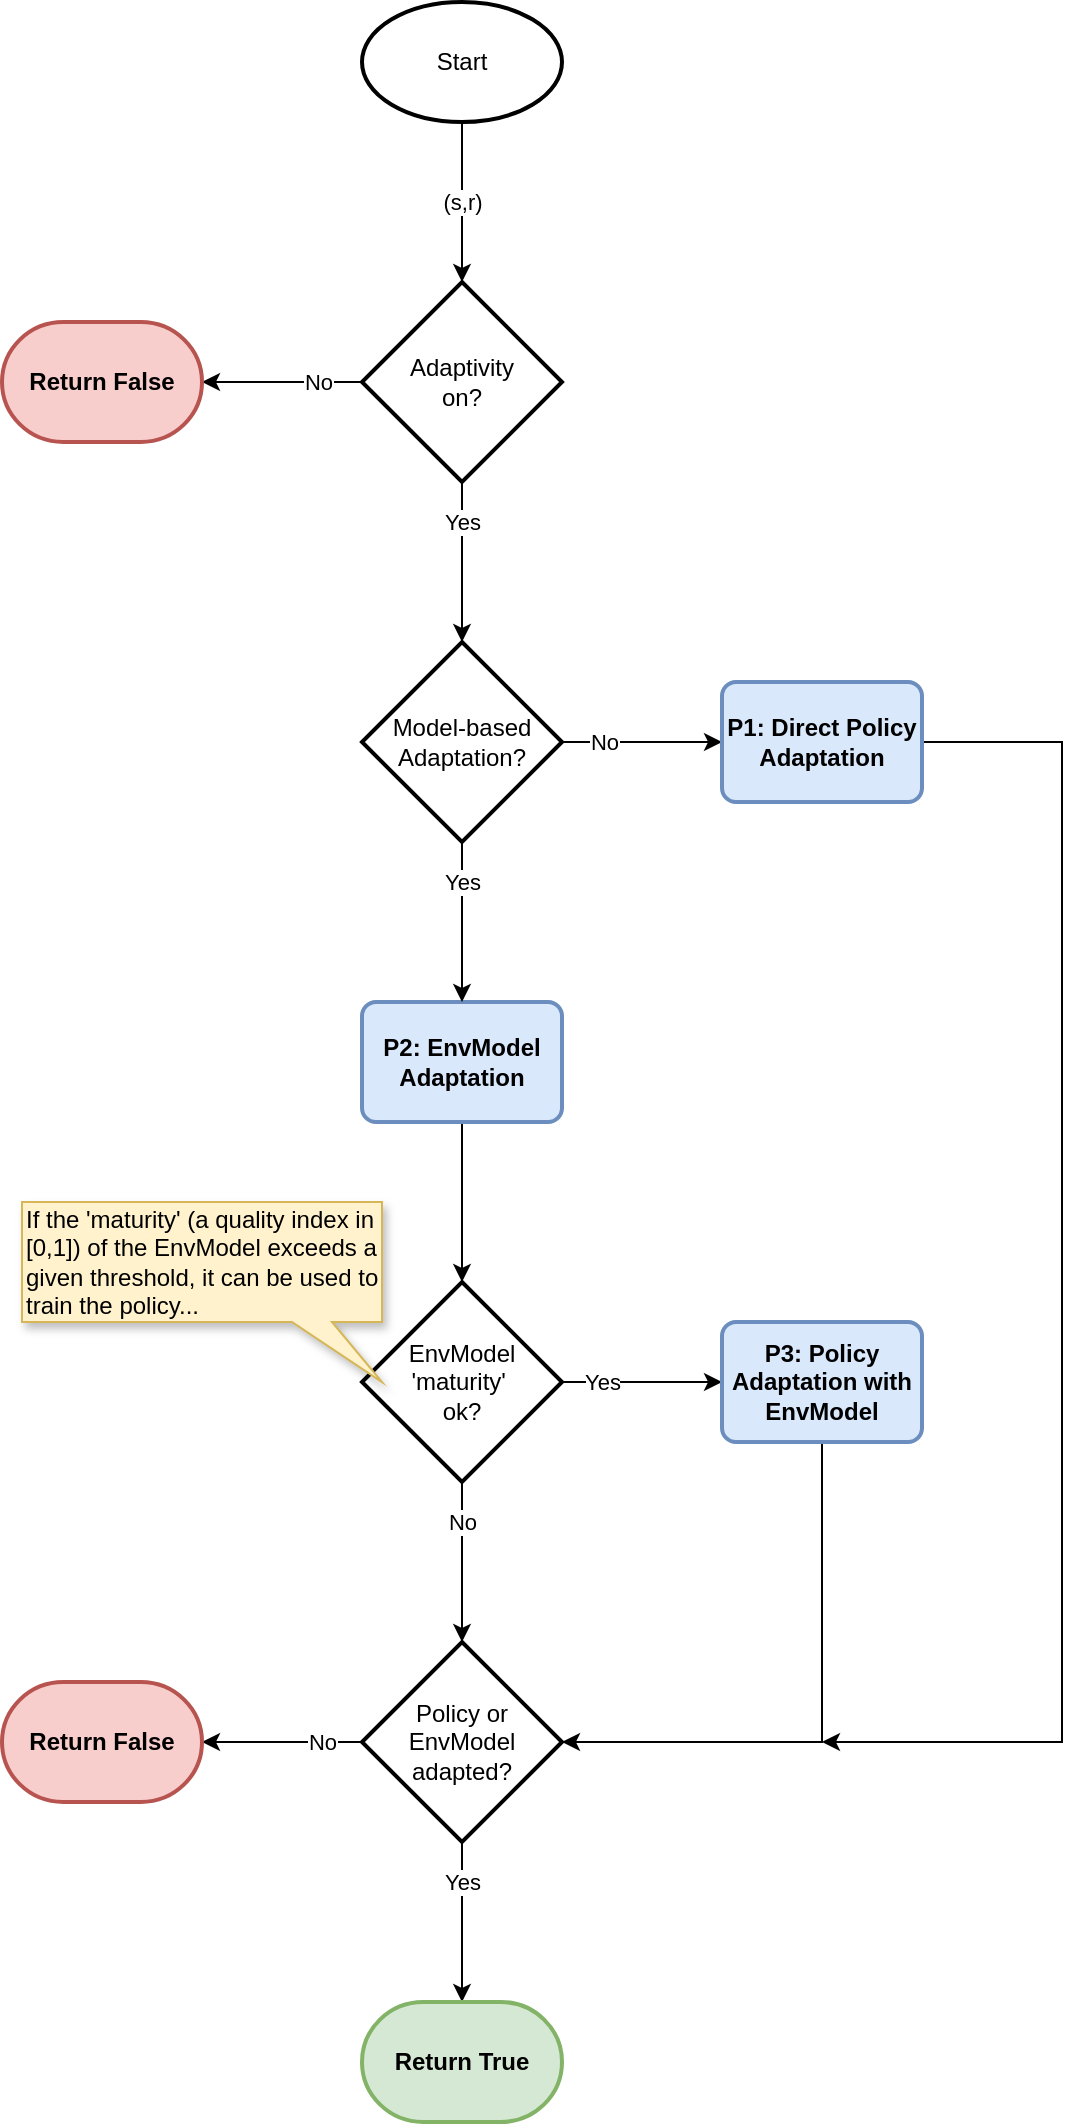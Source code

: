 <mxfile version="14.9.6" type="device"><diagram id="C5RBs43oDa-KdzZeNtuy" name="Page-1"><mxGraphModel dx="1179" dy="1209" grid="1" gridSize="10" guides="1" tooltips="1" connect="1" arrows="1" fold="1" page="1" pageScale="1" pageWidth="1169" pageHeight="1654" math="0" shadow="0"><root><mxCell id="WIyWlLk6GJQsqaUBKTNV-0"/><mxCell id="WIyWlLk6GJQsqaUBKTNV-1" parent="WIyWlLk6GJQsqaUBKTNV-0"/><mxCell id="0M0FftbfuR0LJJCFjt2--46" value="(s,r)" style="edgeStyle=orthogonalEdgeStyle;rounded=0;orthogonalLoop=1;jettySize=auto;html=1;" parent="WIyWlLk6GJQsqaUBKTNV-1" source="0M0FftbfuR0LJJCFjt2--0" target="0M0FftbfuR0LJJCFjt2--1" edge="1"><mxGeometry relative="1" as="geometry"/></mxCell><mxCell id="0M0FftbfuR0LJJCFjt2--0" value="Start" style="strokeWidth=2;html=1;shape=mxgraph.flowchart.start_1;whiteSpace=wrap;" parent="WIyWlLk6GJQsqaUBKTNV-1" vertex="1"><mxGeometry x="330" y="40" width="100" height="60" as="geometry"/></mxCell><mxCell id="0M0FftbfuR0LJJCFjt2--4" value="No" style="edgeStyle=orthogonalEdgeStyle;rounded=0;orthogonalLoop=1;jettySize=auto;html=1;exitX=0;exitY=0.5;exitDx=0;exitDy=0;exitPerimeter=0;" parent="WIyWlLk6GJQsqaUBKTNV-1" source="0M0FftbfuR0LJJCFjt2--1" target="0M0FftbfuR0LJJCFjt2--3" edge="1"><mxGeometry x="-0.455" relative="1" as="geometry"><mxPoint as="offset"/></mxGeometry></mxCell><mxCell id="HRx4TnJe2ev7AMMUYJi7-1" value="Yes" style="edgeStyle=orthogonalEdgeStyle;rounded=0;orthogonalLoop=1;jettySize=auto;html=1;" parent="WIyWlLk6GJQsqaUBKTNV-1" source="0M0FftbfuR0LJJCFjt2--1" target="HRx4TnJe2ev7AMMUYJi7-0" edge="1"><mxGeometry x="-0.5" relative="1" as="geometry"><Array as="points"><mxPoint x="380" y="280"/><mxPoint x="380" y="280"/></Array><mxPoint as="offset"/></mxGeometry></mxCell><mxCell id="0M0FftbfuR0LJJCFjt2--1" value="Adaptivity&lt;br&gt;on?" style="strokeWidth=2;html=1;shape=mxgraph.flowchart.decision;whiteSpace=wrap;" parent="WIyWlLk6GJQsqaUBKTNV-1" vertex="1"><mxGeometry x="330" y="180" width="100" height="100" as="geometry"/></mxCell><mxCell id="0M0FftbfuR0LJJCFjt2--3" value="Return False" style="strokeWidth=2;html=1;shape=mxgraph.flowchart.terminator;whiteSpace=wrap;fillColor=#f8cecc;strokeColor=#b85450;fontStyle=1" parent="WIyWlLk6GJQsqaUBKTNV-1" vertex="1"><mxGeometry x="150" y="200" width="100" height="60" as="geometry"/></mxCell><mxCell id="7FyrnR_xh-PY1TK31I9B-1" value="Yes" style="edgeStyle=orthogonalEdgeStyle;rounded=0;orthogonalLoop=1;jettySize=auto;html=1;" edge="1" parent="WIyWlLk6GJQsqaUBKTNV-1" source="0M0FftbfuR0LJJCFjt2--12" target="0M0FftbfuR0LJJCFjt2--16"><mxGeometry x="-0.5" relative="1" as="geometry"><mxPoint as="offset"/></mxGeometry></mxCell><mxCell id="7FyrnR_xh-PY1TK31I9B-2" value="No" style="edgeStyle=orthogonalEdgeStyle;rounded=0;orthogonalLoop=1;jettySize=auto;html=1;" edge="1" parent="WIyWlLk6GJQsqaUBKTNV-1" source="0M0FftbfuR0LJJCFjt2--12" target="0M0FftbfuR0LJJCFjt2--22"><mxGeometry x="-0.5" relative="1" as="geometry"><mxPoint as="offset"/></mxGeometry></mxCell><mxCell id="0M0FftbfuR0LJJCFjt2--12" value="EnvModel&lt;br&gt;'maturity'&amp;nbsp;&lt;br&gt;ok?" style="strokeWidth=2;html=1;shape=mxgraph.flowchart.decision;whiteSpace=wrap;" parent="WIyWlLk6GJQsqaUBKTNV-1" vertex="1"><mxGeometry x="330" y="680" width="100" height="100" as="geometry"/></mxCell><mxCell id="Lo1CoxUplYBLjsABwJAV-0" value="" style="edgeStyle=orthogonalEdgeStyle;rounded=0;orthogonalLoop=1;jettySize=auto;html=1;" parent="WIyWlLk6GJQsqaUBKTNV-1" source="0M0FftbfuR0LJJCFjt2--14" target="0M0FftbfuR0LJJCFjt2--12" edge="1"><mxGeometry relative="1" as="geometry"/></mxCell><mxCell id="0M0FftbfuR0LJJCFjt2--14" value="P2: EnvModel&lt;br&gt;Adaptation" style="rounded=1;whiteSpace=wrap;html=1;absoluteArcSize=1;arcSize=14;strokeWidth=2;fillColor=#dae8fc;strokeColor=#6c8ebf;fontStyle=1" parent="WIyWlLk6GJQsqaUBKTNV-1" vertex="1"><mxGeometry x="330" y="540" width="100" height="60" as="geometry"/></mxCell><mxCell id="7FyrnR_xh-PY1TK31I9B-3" style="edgeStyle=orthogonalEdgeStyle;rounded=0;orthogonalLoop=1;jettySize=auto;html=1;entryX=1;entryY=0.5;entryDx=0;entryDy=0;entryPerimeter=0;" edge="1" parent="WIyWlLk6GJQsqaUBKTNV-1" source="0M0FftbfuR0LJJCFjt2--16" target="0M0FftbfuR0LJJCFjt2--22"><mxGeometry relative="1" as="geometry"><Array as="points"><mxPoint x="560" y="910"/></Array></mxGeometry></mxCell><mxCell id="0M0FftbfuR0LJJCFjt2--16" value="P3: Policy Adaptation with EnvModel" style="rounded=1;whiteSpace=wrap;html=1;absoluteArcSize=1;arcSize=14;strokeWidth=2;fontStyle=1;fillColor=#dae8fc;strokeColor=#6c8ebf;" parent="WIyWlLk6GJQsqaUBKTNV-1" vertex="1"><mxGeometry x="510" y="700" width="100" height="60" as="geometry"/></mxCell><mxCell id="7FyrnR_xh-PY1TK31I9B-4" value="Yes" style="edgeStyle=orthogonalEdgeStyle;rounded=0;orthogonalLoop=1;jettySize=auto;html=1;" edge="1" parent="WIyWlLk6GJQsqaUBKTNV-1" source="0M0FftbfuR0LJJCFjt2--22" target="0M0FftbfuR0LJJCFjt2--41"><mxGeometry x="-0.5" relative="1" as="geometry"><mxPoint as="offset"/></mxGeometry></mxCell><mxCell id="7FyrnR_xh-PY1TK31I9B-5" value="No" style="edgeStyle=orthogonalEdgeStyle;rounded=0;orthogonalLoop=1;jettySize=auto;html=1;" edge="1" parent="WIyWlLk6GJQsqaUBKTNV-1" source="0M0FftbfuR0LJJCFjt2--22" target="BZtYLOJs1JRZnZQAPjEJ-0"><mxGeometry x="-0.5" relative="1" as="geometry"><mxPoint as="offset"/></mxGeometry></mxCell><mxCell id="0M0FftbfuR0LJJCFjt2--22" value="Policy or EnvModel&lt;br&gt;adapted?" style="strokeWidth=2;html=1;shape=mxgraph.flowchart.decision;whiteSpace=wrap;" parent="WIyWlLk6GJQsqaUBKTNV-1" vertex="1"><mxGeometry x="330" y="860" width="100" height="100" as="geometry"/></mxCell><mxCell id="0M0FftbfuR0LJJCFjt2--41" value="Return True" style="strokeWidth=2;html=1;shape=mxgraph.flowchart.terminator;whiteSpace=wrap;strokeColor=#82b366;fillColor=#d5e8d4;fontStyle=1" parent="WIyWlLk6GJQsqaUBKTNV-1" vertex="1"><mxGeometry x="330" y="1040" width="100" height="60" as="geometry"/></mxCell><mxCell id="HRx4TnJe2ev7AMMUYJi7-2" value="Yes" style="edgeStyle=orthogonalEdgeStyle;rounded=0;orthogonalLoop=1;jettySize=auto;html=1;exitX=0.5;exitY=1;exitDx=0;exitDy=0;exitPerimeter=0;entryX=0.5;entryY=0;entryDx=0;entryDy=0;" parent="WIyWlLk6GJQsqaUBKTNV-1" source="HRx4TnJe2ev7AMMUYJi7-0" target="0M0FftbfuR0LJJCFjt2--14" edge="1"><mxGeometry x="-0.5" relative="1" as="geometry"><mxPoint as="offset"/><mxPoint x="380" y="540" as="targetPoint"/></mxGeometry></mxCell><mxCell id="BZtYLOJs1JRZnZQAPjEJ-10" value="No" style="edgeStyle=orthogonalEdgeStyle;rounded=0;orthogonalLoop=1;jettySize=auto;html=1;" parent="WIyWlLk6GJQsqaUBKTNV-1" source="HRx4TnJe2ev7AMMUYJi7-0" target="BZtYLOJs1JRZnZQAPjEJ-1" edge="1"><mxGeometry x="-0.482" relative="1" as="geometry"><mxPoint as="offset"/></mxGeometry></mxCell><mxCell id="HRx4TnJe2ev7AMMUYJi7-0" value="Model-based&lt;br&gt;Adaptation?" style="strokeWidth=2;html=1;shape=mxgraph.flowchart.decision;whiteSpace=wrap;" parent="WIyWlLk6GJQsqaUBKTNV-1" vertex="1"><mxGeometry x="330" y="360" width="100" height="100" as="geometry"/></mxCell><mxCell id="BZtYLOJs1JRZnZQAPjEJ-0" value="Return False" style="strokeWidth=2;html=1;shape=mxgraph.flowchart.terminator;whiteSpace=wrap;fillColor=#f8cecc;strokeColor=#b85450;fontStyle=1" parent="WIyWlLk6GJQsqaUBKTNV-1" vertex="1"><mxGeometry x="150" y="880" width="100" height="60" as="geometry"/></mxCell><mxCell id="BZtYLOJs1JRZnZQAPjEJ-11" value="" style="edgeStyle=orthogonalEdgeStyle;rounded=0;orthogonalLoop=1;jettySize=auto;html=1;exitX=1;exitY=0.5;exitDx=0;exitDy=0;" parent="WIyWlLk6GJQsqaUBKTNV-1" source="BZtYLOJs1JRZnZQAPjEJ-1" edge="1"><mxGeometry relative="1" as="geometry"><mxPoint x="560" y="910" as="targetPoint"/><Array as="points"><mxPoint x="680" y="410"/><mxPoint x="680" y="910"/></Array></mxGeometry></mxCell><mxCell id="BZtYLOJs1JRZnZQAPjEJ-1" value="P1: Direct Policy Adaptation" style="rounded=1;whiteSpace=wrap;html=1;absoluteArcSize=1;arcSize=14;strokeWidth=2;fontStyle=1;fillColor=#dae8fc;strokeColor=#6c8ebf;" parent="WIyWlLk6GJQsqaUBKTNV-1" vertex="1"><mxGeometry x="510" y="380" width="100" height="60" as="geometry"/></mxCell><mxCell id="7FyrnR_xh-PY1TK31I9B-6" value="If the 'maturity' (a quality index in [0,1]) of the EnvModel exceeds a given threshold, it can be used to train the policy..." style="shape=callout;whiteSpace=wrap;html=1;perimeter=calloutPerimeter;size=30;position=0.75;base=20;position2=1;shadow=1;fillColor=#fff2cc;strokeColor=#d6b656;align=left;" vertex="1" parent="WIyWlLk6GJQsqaUBKTNV-1"><mxGeometry x="160" y="640" width="180" height="90" as="geometry"/></mxCell></root></mxGraphModel></diagram></mxfile>